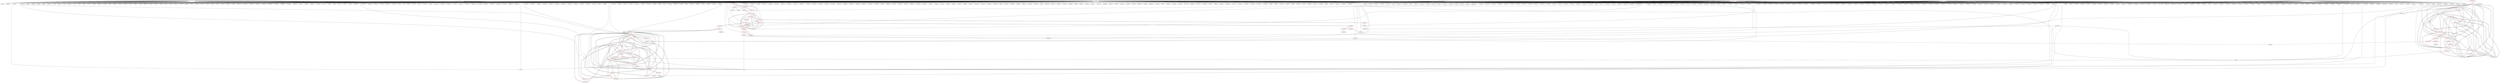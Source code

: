 graph {
	570 [label="(570) T11_T1" color=red]
	582 [label="(582) R24_T1"]
	579 [label="(579) R28_T1"]
	586 [label="(586) R32_t1"]
	571 [label="(571) T12_T1" color=red]
	587 [label="(587) R33_T1"]
	580 [label="(580) R29_T1"]
	581 [label="(581) R25_T1"]
	572 [label="(572) T13_T1" color=red]
	584 [label="(584) R30_T1"]
	588 [label="(588) R34_T1"]
	583 [label="(583) R26_T1"]
	573 [label="(573) T14_T1" color=red]
	585 [label="(585) R31_T1"]
	593 [label="(593) R80_P3"]
	576 [label="(576) T17_T1"]
	589 [label="(589) R35_T1"]
	575 [label="(575) T16_T1"]
	574 [label="(574) T15_T1"]
	574 [label="(574) T15_T1" color=red]
	586 [label="(586) R32_t1"]
	593 [label="(593) R80_P3"]
	576 [label="(576) T17_T1"]
	589 [label="(589) R35_T1"]
	575 [label="(575) T16_T1"]
	573 [label="(573) T14_T1"]
	575 [label="(575) T16_T1" color=red]
	587 [label="(587) R33_T1"]
	593 [label="(593) R80_P3"]
	576 [label="(576) T17_T1"]
	589 [label="(589) R35_T1"]
	574 [label="(574) T15_T1"]
	573 [label="(573) T14_T1"]
	576 [label="(576) T17_T1" color=red]
	588 [label="(588) R34_T1"]
	593 [label="(593) R80_P3"]
	589 [label="(589) R35_T1"]
	575 [label="(575) T16_T1"]
	574 [label="(574) T15_T1"]
	573 [label="(573) T14_T1"]
	577 [label="(577) R23_T1" color=red]
	246 [label="(246) J5"]
	12 [label="(12) U1"]
	569 [label="(569) T10_T1"]
	578 [label="(578) R27_T1" color=red]
	569 [label="(569) T10_T1"]
	585 [label="(585) R31_T1"]
	579 [label="(579) R28_T1" color=red]
	570 [label="(570) T11_T1"]
	586 [label="(586) R32_t1"]
	590 [label="(590) R28_T1_T"]
	580 [label="(580) R29_T1" color=red]
	587 [label="(587) R33_T1"]
	571 [label="(571) T12_T1"]
	581 [label="(581) R25_T1" color=red]
	566 [label="(566) Q4"]
	562 [label="(562) R155"]
	603 [label="(603) R23_T1_2"]
	571 [label="(571) T12_T1"]
	582 [label="(582) R24_T1" color=red]
	148 [label="(148) R56"]
	152 [label="(152) C101"]
	570 [label="(570) T11_T1"]
	583 [label="(583) R26_T1" color=red]
	12 [label="(12) U1"]
	355 [label="(355) R123"]
	344 [label="(344) U37"]
	572 [label="(572) T13_T1"]
	584 [label="(584) R30_T1" color=red]
	588 [label="(588) R34_T1"]
	572 [label="(572) T13_T1"]
	585 [label="(585) R31_T1" color=red]
	569 [label="(569) T10_T1"]
	578 [label="(578) R27_T1"]
	573 [label="(573) T14_T1"]
	586 [label="(586) R32_t1" color=red]
	574 [label="(574) T15_T1"]
	570 [label="(570) T11_T1"]
	579 [label="(579) R28_T1"]
	587 [label="(587) R33_T1" color=red]
	575 [label="(575) T16_T1"]
	580 [label="(580) R29_T1"]
	571 [label="(571) T12_T1"]
	588 [label="(588) R34_T1" color=red]
	576 [label="(576) T17_T1"]
	584 [label="(584) R30_T1"]
	572 [label="(572) T13_T1"]
	589 [label="(589) R35_T1" color=red]
	593 [label="(593) R80_P3"]
	576 [label="(576) T17_T1"]
	575 [label="(575) T16_T1"]
	574 [label="(574) T15_T1"]
	573 [label="(573) T14_T1"]
	590 [label="(590) R28_T1_T" color=red]
	579 [label="(579) R28_T1"]
	591 [label="(591) T80_P3" color=red]
	592 [label="(592) R81_P3"]
	594 [label="(594) R82_P3"]
	593 [label="(593) R80_P3"]
	592 [label="(592) R81_P3" color=red]
	380 [label="(380) R116"]
	591 [label="(591) T80_P3"]
	593 [label="(593) R80_P3" color=red]
	576 [label="(576) T17_T1"]
	589 [label="(589) R35_T1"]
	575 [label="(575) T16_T1"]
	574 [label="(574) T15_T1"]
	573 [label="(573) T14_T1"]
	591 [label="(591) T80_P3"]
	594 [label="(594) R82_P3" color=red]
	379 [label="(379) U32"]
	591 [label="(591) T80_P3"]
	595 [label="(595) T10_T1_2" color=red]
	603 [label="(603) R23_T1_2"]
	611 [label="(611) R31_T1_2"]
	616 [label="(616) R27_T1_T_2"]
	601 [label="(601) T16_T1_2"]
	602 [label="(602) T17_T1_2"]
	600 [label="(600) T15_T1_2"]
	597 [label="(597) T12_T1_2"]
	599 [label="(599) T14_T1_2"]
	598 [label="(598) T13_T1_2"]
	596 [label="(596) T11_T1_2"]
	596 [label="(596) T11_T1_2" color=red]
	608 [label="(608) R24_T1_2"]
	605 [label="(605) R28_T1_2"]
	612 [label="(612) R32_t1_2"]
	595 [label="(595) T10_T1_2"]
	601 [label="(601) T16_T1_2"]
	602 [label="(602) T17_T1_2"]
	600 [label="(600) T15_T1_2"]
	597 [label="(597) T12_T1_2"]
	599 [label="(599) T14_T1_2"]
	598 [label="(598) T13_T1_2"]
	597 [label="(597) T12_T1_2" color=red]
	613 [label="(613) R33_T1_2"]
	606 [label="(606) R29_T1_2"]
	607 [label="(607) R25_T1_2"]
	595 [label="(595) T10_T1_2"]
	601 [label="(601) T16_T1_2"]
	602 [label="(602) T17_T1_2"]
	600 [label="(600) T15_T1_2"]
	599 [label="(599) T14_T1_2"]
	598 [label="(598) T13_T1_2"]
	596 [label="(596) T11_T1_2"]
	598 [label="(598) T13_T1_2" color=red]
	610 [label="(610) R30_T1_2"]
	614 [label="(614) R34_T1_2"]
	609 [label="(609) R26_T1_2"]
	595 [label="(595) T10_T1_2"]
	601 [label="(601) T16_T1_2"]
	602 [label="(602) T17_T1_2"]
	600 [label="(600) T15_T1_2"]
	597 [label="(597) T12_T1_2"]
	599 [label="(599) T14_T1_2"]
	596 [label="(596) T11_T1_2"]
	599 [label="(599) T14_T1_2" color=red]
	595 [label="(595) T10_T1_2"]
	601 [label="(601) T16_T1_2"]
	602 [label="(602) T17_T1_2"]
	600 [label="(600) T15_T1_2"]
	597 [label="(597) T12_T1_2"]
	598 [label="(598) T13_T1_2"]
	596 [label="(596) T11_T1_2"]
	611 [label="(611) R31_T1_2"]
	619 [label="(619) R80_P3_2"]
	615 [label="(615) R35_T1_2"]
	600 [label="(600) T15_T1_2" color=red]
	612 [label="(612) R32_t1_2"]
	595 [label="(595) T10_T1_2"]
	601 [label="(601) T16_T1_2"]
	602 [label="(602) T17_T1_2"]
	597 [label="(597) T12_T1_2"]
	599 [label="(599) T14_T1_2"]
	598 [label="(598) T13_T1_2"]
	596 [label="(596) T11_T1_2"]
	619 [label="(619) R80_P3_2"]
	615 [label="(615) R35_T1_2"]
	601 [label="(601) T16_T1_2" color=red]
	613 [label="(613) R33_T1_2"]
	595 [label="(595) T10_T1_2"]
	602 [label="(602) T17_T1_2"]
	600 [label="(600) T15_T1_2"]
	597 [label="(597) T12_T1_2"]
	599 [label="(599) T14_T1_2"]
	598 [label="(598) T13_T1_2"]
	596 [label="(596) T11_T1_2"]
	619 [label="(619) R80_P3_2"]
	615 [label="(615) R35_T1_2"]
	602 [label="(602) T17_T1_2" color=red]
	614 [label="(614) R34_T1_2"]
	595 [label="(595) T10_T1_2"]
	601 [label="(601) T16_T1_2"]
	600 [label="(600) T15_T1_2"]
	597 [label="(597) T12_T1_2"]
	599 [label="(599) T14_T1_2"]
	598 [label="(598) T13_T1_2"]
	596 [label="(596) T11_T1_2"]
	619 [label="(619) R80_P3_2"]
	615 [label="(615) R35_T1_2"]
	603 [label="(603) R23_T1_2" color=red]
	566 [label="(566) Q4"]
	562 [label="(562) R155"]
	581 [label="(581) R25_T1"]
	595 [label="(595) T10_T1_2"]
	604 [label="(604) R27_T1_2" color=red]
	610 [label="(610) R30_T1_2"]
	615 [label="(615) R35_T1_2"]
	606 [label="(606) R29_T1_2"]
	605 [label="(605) R28_T1_2"]
	616 [label="(616) R27_T1_T_2"]
	605 [label="(605) R28_T1_2" color=red]
	610 [label="(610) R30_T1_2"]
	615 [label="(615) R35_T1_2"]
	606 [label="(606) R29_T1_2"]
	604 [label="(604) R27_T1_2"]
	596 [label="(596) T11_T1_2"]
	612 [label="(612) R32_t1_2"]
	606 [label="(606) R29_T1_2" color=red]
	610 [label="(610) R30_T1_2"]
	615 [label="(615) R35_T1_2"]
	605 [label="(605) R28_T1_2"]
	604 [label="(604) R27_T1_2"]
	613 [label="(613) R33_T1_2"]
	597 [label="(597) T12_T1_2"]
	607 [label="(607) R25_T1_2" color=red]
	310 [label="(310) DS7"]
	311 [label="(311) R103"]
	597 [label="(597) T12_T1_2"]
	608 [label="(608) R24_T1_2" color=red]
	108 [label="(108) U9"]
	140 [label="(140) C85"]
	596 [label="(596) T11_T1_2"]
	609 [label="(609) R26_T1_2" color=red]
	10 [label="(10) U2"]
	12 [label="(12) U1"]
	598 [label="(598) T13_T1_2"]
	610 [label="(610) R30_T1_2" color=red]
	615 [label="(615) R35_T1_2"]
	606 [label="(606) R29_T1_2"]
	605 [label="(605) R28_T1_2"]
	604 [label="(604) R27_T1_2"]
	614 [label="(614) R34_T1_2"]
	598 [label="(598) T13_T1_2"]
	611 [label="(611) R31_T1_2" color=red]
	595 [label="(595) T10_T1_2"]
	616 [label="(616) R27_T1_T_2"]
	599 [label="(599) T14_T1_2"]
	612 [label="(612) R32_t1_2" color=red]
	600 [label="(600) T15_T1_2"]
	596 [label="(596) T11_T1_2"]
	605 [label="(605) R28_T1_2"]
	613 [label="(613) R33_T1_2" color=red]
	601 [label="(601) T16_T1_2"]
	606 [label="(606) R29_T1_2"]
	597 [label="(597) T12_T1_2"]
	614 [label="(614) R34_T1_2" color=red]
	602 [label="(602) T17_T1_2"]
	610 [label="(610) R30_T1_2"]
	598 [label="(598) T13_T1_2"]
	615 [label="(615) R35_T1_2" color=red]
	610 [label="(610) R30_T1_2"]
	606 [label="(606) R29_T1_2"]
	605 [label="(605) R28_T1_2"]
	604 [label="(604) R27_T1_2"]
	619 [label="(619) R80_P3_2"]
	602 [label="(602) T17_T1_2"]
	601 [label="(601) T16_T1_2"]
	600 [label="(600) T15_T1_2"]
	599 [label="(599) T14_T1_2"]
	616 [label="(616) R27_T1_T_2" color=red]
	595 [label="(595) T10_T1_2"]
	611 [label="(611) R31_T1_2"]
	604 [label="(604) R27_T1_2"]
	617 [label="(617) T80_P3_2" color=red]
	618 [label="(618) R81_P3_2"]
	620 [label="(620) R82_P3_2"]
	619 [label="(619) R80_P3_2"]
	618 [label="(618) R81_P3_2" color=red]
	12 [label="(12) U1"]
	617 [label="(617) T80_P3_2"]
	619 [label="(619) R80_P3_2" color=red]
	602 [label="(602) T17_T1_2"]
	615 [label="(615) R35_T1_2"]
	601 [label="(601) T16_T1_2"]
	600 [label="(600) T15_T1_2"]
	599 [label="(599) T14_T1_2"]
	617 [label="(617) T80_P3_2"]
	620 [label="(620) R82_P3_2" color=red]
	246 [label="(246) J5"]
	617 [label="(617) T80_P3_2"]
	621 [label="(621) T10_T1_3" color=red]
	629 [label="(629) R23_T1_3"]
	637 [label="(637) R31_T1_3"]
	630 [label="(630) R27_T1_3"]
	627 [label="(627) T16_T1_3"]
	628 [label="(628) T17_T1_3"]
	626 [label="(626) T15_T1_3"]
	623 [label="(623) T12_T1_3"]
	625 [label="(625) T14_T1_3"]
	624 [label="(624) T13_T1_3"]
	622 [label="(622) T11_T1_3"]
	622 [label="(622) T11_T1_3" color=red]
	634 [label="(634) R24_T1_3"]
	631 [label="(631) R28_T1_3"]
	638 [label="(638) R32_t1_3"]
	621 [label="(621) T10_T1_3"]
	627 [label="(627) T16_T1_3"]
	628 [label="(628) T17_T1_3"]
	626 [label="(626) T15_T1_3"]
	623 [label="(623) T12_T1_3"]
	625 [label="(625) T14_T1_3"]
	624 [label="(624) T13_T1_3"]
	623 [label="(623) T12_T1_3" color=red]
	639 [label="(639) R33_T1_3"]
	642 [label="(642) R29_T1_T_3"]
	633 [label="(633) R25_T1_3"]
	621 [label="(621) T10_T1_3"]
	627 [label="(627) T16_T1_3"]
	628 [label="(628) T17_T1_3"]
	626 [label="(626) T15_T1_3"]
	625 [label="(625) T14_T1_3"]
	624 [label="(624) T13_T1_3"]
	622 [label="(622) T11_T1_3"]
	624 [label="(624) T13_T1_3" color=red]
	636 [label="(636) R30_T1_3"]
	640 [label="(640) R34_T1_3"]
	635 [label="(635) R26_T1_3"]
	621 [label="(621) T10_T1_3"]
	627 [label="(627) T16_T1_3"]
	628 [label="(628) T17_T1_3"]
	626 [label="(626) T15_T1_3"]
	623 [label="(623) T12_T1_3"]
	625 [label="(625) T14_T1_3"]
	622 [label="(622) T11_T1_3"]
	625 [label="(625) T14_T1_3" color=red]
	621 [label="(621) T10_T1_3"]
	627 [label="(627) T16_T1_3"]
	628 [label="(628) T17_T1_3"]
	626 [label="(626) T15_T1_3"]
	623 [label="(623) T12_T1_3"]
	624 [label="(624) T13_T1_3"]
	622 [label="(622) T11_T1_3"]
	637 [label="(637) R31_T1_3"]
	645 [label="(645) R80_P3_3"]
	641 [label="(641) R35_T1_3"]
	626 [label="(626) T15_T1_3" color=red]
	638 [label="(638) R32_t1_3"]
	621 [label="(621) T10_T1_3"]
	627 [label="(627) T16_T1_3"]
	628 [label="(628) T17_T1_3"]
	623 [label="(623) T12_T1_3"]
	625 [label="(625) T14_T1_3"]
	624 [label="(624) T13_T1_3"]
	622 [label="(622) T11_T1_3"]
	645 [label="(645) R80_P3_3"]
	641 [label="(641) R35_T1_3"]
	627 [label="(627) T16_T1_3" color=red]
	639 [label="(639) R33_T1_3"]
	621 [label="(621) T10_T1_3"]
	628 [label="(628) T17_T1_3"]
	626 [label="(626) T15_T1_3"]
	623 [label="(623) T12_T1_3"]
	625 [label="(625) T14_T1_3"]
	624 [label="(624) T13_T1_3"]
	622 [label="(622) T11_T1_3"]
	645 [label="(645) R80_P3_3"]
	641 [label="(641) R35_T1_3"]
	628 [label="(628) T17_T1_3" color=red]
	640 [label="(640) R34_T1_3"]
	621 [label="(621) T10_T1_3"]
	627 [label="(627) T16_T1_3"]
	626 [label="(626) T15_T1_3"]
	623 [label="(623) T12_T1_3"]
	625 [label="(625) T14_T1_3"]
	624 [label="(624) T13_T1_3"]
	622 [label="(622) T11_T1_3"]
	645 [label="(645) R80_P3_3"]
	641 [label="(641) R35_T1_3"]
	629 [label="(629) R23_T1_3" color=red]
	12 [label="(12) U1"]
	246 [label="(246) J5"]
	621 [label="(621) T10_T1_3"]
	630 [label="(630) R27_T1_3" color=red]
	636 [label="(636) R30_T1_3"]
	641 [label="(641) R35_T1_3"]
	632 [label="(632) R29_T1_3"]
	631 [label="(631) R28_T1_3"]
	621 [label="(621) T10_T1_3"]
	637 [label="(637) R31_T1_3"]
	631 [label="(631) R28_T1_3" color=red]
	636 [label="(636) R30_T1_3"]
	641 [label="(641) R35_T1_3"]
	632 [label="(632) R29_T1_3"]
	630 [label="(630) R27_T1_3"]
	622 [label="(622) T11_T1_3"]
	638 [label="(638) R32_t1_3"]
	632 [label="(632) R29_T1_3" color=red]
	636 [label="(636) R30_T1_3"]
	641 [label="(641) R35_T1_3"]
	631 [label="(631) R28_T1_3"]
	630 [label="(630) R27_T1_3"]
	642 [label="(642) R29_T1_T_3"]
	633 [label="(633) R25_T1_3" color=red]
	246 [label="(246) J5"]
	623 [label="(623) T12_T1_3"]
	634 [label="(634) R24_T1_3" color=red]
	622 [label="(622) T11_T1_3"]
	635 [label="(635) R26_T1_3" color=red]
	514 [label="(514) R132"]
	494 [label="(494) U46"]
	624 [label="(624) T13_T1_3"]
	636 [label="(636) R30_T1_3" color=red]
	641 [label="(641) R35_T1_3"]
	632 [label="(632) R29_T1_3"]
	631 [label="(631) R28_T1_3"]
	630 [label="(630) R27_T1_3"]
	640 [label="(640) R34_T1_3"]
	624 [label="(624) T13_T1_3"]
	637 [label="(637) R31_T1_3" color=red]
	621 [label="(621) T10_T1_3"]
	630 [label="(630) R27_T1_3"]
	625 [label="(625) T14_T1_3"]
	638 [label="(638) R32_t1_3" color=red]
	626 [label="(626) T15_T1_3"]
	622 [label="(622) T11_T1_3"]
	631 [label="(631) R28_T1_3"]
	639 [label="(639) R33_T1_3" color=red]
	627 [label="(627) T16_T1_3"]
	642 [label="(642) R29_T1_T_3"]
	623 [label="(623) T12_T1_3"]
	640 [label="(640) R34_T1_3" color=red]
	628 [label="(628) T17_T1_3"]
	636 [label="(636) R30_T1_3"]
	624 [label="(624) T13_T1_3"]
	641 [label="(641) R35_T1_3" color=red]
	636 [label="(636) R30_T1_3"]
	632 [label="(632) R29_T1_3"]
	631 [label="(631) R28_T1_3"]
	630 [label="(630) R27_T1_3"]
	645 [label="(645) R80_P3_3"]
	628 [label="(628) T17_T1_3"]
	627 [label="(627) T16_T1_3"]
	626 [label="(626) T15_T1_3"]
	625 [label="(625) T14_T1_3"]
	642 [label="(642) R29_T1_T_3" color=red]
	639 [label="(639) R33_T1_3"]
	623 [label="(623) T12_T1_3"]
	632 [label="(632) R29_T1_3"]
	643 [label="(643) T80_P3_3" color=red]
	644 [label="(644) R81_P3_3"]
	646 [label="(646) R82_P3_3"]
	645 [label="(645) R80_P3_3"]
	644 [label="(644) R81_P3_3" color=red]
	565 [label="(565) Q3"]
	643 [label="(643) T80_P3_3"]
	645 [label="(645) R80_P3_3" color=red]
	628 [label="(628) T17_T1_3"]
	641 [label="(641) R35_T1_3"]
	627 [label="(627) T16_T1_3"]
	626 [label="(626) T15_T1_3"]
	625 [label="(625) T14_T1_3"]
	643 [label="(643) T80_P3_3"]
	646 [label="(646) R82_P3_3" color=red]
	564 [label="(564) R154"]
	643 [label="(643) T80_P3_3"]
	647 [label="(647) +1.5V" color=red]
	432 [label="(432) C213"]
	433 [label="(433) C215"]
	435 [label="(435) C219"]
	434 [label="(434) C217"]
	410 [label="(410) C232"]
	409 [label="(409) C230"]
	453 [label="(453) C194"]
	452 [label="(452) C190"]
	12 [label="(12) U1"]
	389 [label="(389) C208"]
	44 [label="(44) C40"]
	45 [label="(45) C43"]
	46 [label="(46) C46"]
	47 [label="(47) C49"]
	43 [label="(43) C37"]
	48 [label="(48) C29"]
	408 [label="(408) C228"]
	407 [label="(407) C226"]
	406 [label="(406) C224"]
	405 [label="(405) C222"]
	49 [label="(49) C32"]
	412 [label="(412) C220"]
	411 [label="(411) C234"]
	10 [label="(10) U2"]
	64 [label="(64) C8"]
	11 [label="(11) U3"]
	13 [label="(13) R1"]
	111 [label="(111) U4"]
	68 [label="(68) C11"]
	108 [label="(108) U9"]
	195 [label="(195) J19"]
	101 [label="(101) C4"]
	102 [label="(102) C7"]
	103 [label="(103) C31"]
	104 [label="(104) C34"]
	88 [label="(88) C50"]
	89 [label="(89) C53"]
	90 [label="(90) C30"]
	91 [label="(91) C33"]
	92 [label="(92) C36"]
	93 [label="(93) C39"]
	71 [label="(71) C20"]
	72 [label="(72) C23"]
	78 [label="(78) C15"]
	94 [label="(94) C42"]
	74 [label="(74) C3"]
	75 [label="(75) C6"]
	76 [label="(76) C9"]
	77 [label="(77) C12"]
	73 [label="(73) C26"]
	98 [label="(98) C54"]
	174 [label="(174) C81"]
	59 [label="(59) C1"]
	60 [label="(60) C25"]
	95 [label="(95) C45"]
	96 [label="(96) C48"]
	97 [label="(97) C51"]
	164 [label="(164) L6"]
	58 [label="(58) C5"]
	159 [label="(159) R62"]
	79 [label="(79) C18"]
	80 [label="(80) C21"]
	81 [label="(81) C24"]
	82 [label="(82) C27"]
	83 [label="(83) C35"]
	57 [label="(57) C2"]
	53 [label="(53) C13"]
	85 [label="(85) C41"]
	52 [label="(52) C10"]
	84 [label="(84) C38"]
	70 [label="(70) C17"]
	69 [label="(69) C14"]
	54 [label="(54) C16"]
	55 [label="(55) C19"]
	56 [label="(56) C22"]
	87 [label="(87) C47"]
	86 [label="(86) C44"]
	50 [label="(50) C28"]
	51 [label="(51) C52"]
	648 [label="(648) +1.2V" color=red]
	538 [label="(538) C253"]
	173 [label="(173) C80"]
	552 [label="(552) C211"]
	12 [label="(12) U1"]
	484 [label="(484) U45"]
	533 [label="(533) FB12"]
	540 [label="(540) C255"]
	539 [label="(539) C254"]
	532 [label="(532) FB11"]
	343 [label="(343) R115"]
	163 [label="(163) L4"]
	157 [label="(157) R53"]
	467 [label="(467) C246"]
	468 [label="(468) C247"]
	466 [label="(466) C233"]
	471 [label="(471) C264"]
	470 [label="(470) C260"]
	469 [label="(469) C252"]
	464 [label="(464) C227"]
	450 [label="(450) C178"]
	465 [label="(465) C229"]
	649 [label="(649) +5V" color=red]
	240 [label="(240) C117"]
	234 [label="(234) U13"]
	109 [label="(109) U8"]
	110 [label="(110) U10"]
	182 [label="(182) U7"]
	237 [label="(237) C116"]
	108 [label="(108) U9"]
	504 [label="(504) DS11"]
	288 [label="(288) TH2"]
	503 [label="(503) U43"]
	297 [label="(297) TH1"]
	228 [label="(228) U14"]
	197 [label="(197) J2"]
	137 [label="(137) C86"]
	198 [label="(198) J3"]
	194 [label="(194) C77"]
	133 [label="(133) C66"]
	115 [label="(115) R33"]
	187 [label="(187) C93"]
	132 [label="(132) C65"]
	107 [label="(107) U5"]
	549 [label="(549) C241"]
	212 [label="(212) R66"]
	189 [label="(189) C276"]
	196 [label="(196) J1"]
	584 [label="(584) R30_T1"]
	589 [label="(589) R35_T1"]
	580 [label="(580) R29_T1"]
	590 [label="(590) R28_T1_T"]
	578 [label="(578) R27_T1"]
	650 [label="(650) +3.3V" color=red]
	441 [label="(441) C186"]
	442 [label="(442) C188"]
	192 [label="(192) C68"]
	209 [label="(209) U11"]
	446 [label="(446) C206"]
	239 [label="(239) C114"]
	205 [label="(205) C111"]
	204 [label="(204) C110"]
	203 [label="(203) C109"]
	179 [label="(179) C69"]
	180 [label="(180) R31"]
	162 [label="(162) L5"]
	445 [label="(445) C205"]
	155 [label="(155) R60"]
	176 [label="(176) C83"]
	111 [label="(111) U4"]
	12 [label="(12) U1"]
	246 [label="(246) J5"]
	326 [label="(326) U26"]
	328 [label="(328) U27"]
	531 [label="(531) FB10"]
	382 [label="(382) C158"]
	383 [label="(383) C157"]
	384 [label="(384) C121"]
	385 [label="(385) C120"]
	378 [label="(378) C154"]
	267 [label="(267) DS2"]
	266 [label="(266) R92"]
	379 [label="(379) U32"]
	278 [label="(278) C130"]
	376 [label="(376) C152"]
	270 [label="(270) C129"]
	381 [label="(381) C150"]
	373 [label="(373) U34"]
	374 [label="(374) U33"]
	277 [label="(277) C128"]
	276 [label="(276) C119"]
	273 [label="(273) DS4"]
	524 [label="(524) U48"]
	280 [label="(280) U20"]
	507 [label="(507) C237"]
	515 [label="(515) C261"]
	279 [label="(279) U22"]
	281 [label="(281) U21"]
	264 [label="(264) U18"]
	283 [label="(283) C135"]
	517 [label="(517) R149"]
	287 [label="(287) TH3"]
	262 [label="(262) R80"]
	558 [label="(558) U49"]
	560 [label="(560) C266"]
	563 [label="(563) DS12"]
	292 [label="(292) C133"]
	561 [label="(561) DS13"]
	332 [label="(332) C147"]
	248 [label="(248) J6"]
	241 [label="(241) U17"]
	330 [label="(330) C149"]
	550 [label="(550) C209"]
	554 [label="(554) C212"]
	545 [label="(545) C263"]
	322 [label="(322) DS9"]
	318 [label="(318) DS8"]
	250 [label="(250) Q1"]
	547 [label="(547) C259"]
	310 [label="(310) DS7"]
	314 [label="(314) DS10"]
	519 [label="(519) U47"]
	488 [label="(488) U41"]
	494 [label="(494) U46"]
	485 [label="(485) J17"]
	285 [label="(285) C137"]
	493 [label="(493) J18"]
	350 [label="(350) R119"]
	344 [label="(344) U37"]
	357 [label="(357) J7"]
	353 [label="(353) JP4"]
	352 [label="(352) R121"]
	347 [label="(347) C159"]
	346 [label="(346) R117"]
	351 [label="(351) R120"]
	345 [label="(345) R118"]
	217 [label="(217) U12"]
	363 [label="(363) U35"]
	364 [label="(364) U36"]
	348 [label="(348) R130"]
	651 [label="(651) +1.0V" color=red]
	428 [label="(428) C191"]
	399 [label="(399) C162"]
	400 [label="(400) C166"]
	124 [label="(124) R44"]
	134 [label="(134) C78"]
	12 [label="(12) U1"]
	438 [label="(438) C123"]
	439 [label="(439) C125"]
	413 [label="(413) C181"]
	414 [label="(414) C185"]
	415 [label="(415) C189"]
	420 [label="(420) C201"]
	421 [label="(421) C164"]
	416 [label="(416) C193"]
	401 [label="(401) C170"]
	402 [label="(402) C174"]
	135 [label="(135) C79"]
	430 [label="(430) C198"]
	431 [label="(431) C202"]
	427 [label="(427) C187"]
	114 [label="(114) C76"]
	113 [label="(113) L1"]
	429 [label="(429) C195"]
	129 [label="(129) C74"]
	440 [label="(440) C182"]
	422 [label="(422) C168"]
	423 [label="(423) C172"]
	424 [label="(424) C176"]
	425 [label="(425) C179"]
	426 [label="(426) C183"]
	461 [label="(461) C175"]
	456 [label="(456) C127"]
	394 [label="(394) C167"]
	457 [label="(457) C155"]
	458 [label="(458) C160"]
	393 [label="(393) C163"]
	459 [label="(459) C171"]
	460 [label="(460) C173"]
	396 [label="(396) C165"]
	454 [label="(454) C124"]
	455 [label="(455) C126"]
	397 [label="(397) C161"]
	398 [label="(398) C177"]
	652 [label="(652) +1.8V" color=red]
	392 [label="(392) C203"]
	195 [label="(195) J19"]
	451 [label="(451) C184"]
	449 [label="(449) C169"]
	448 [label="(448) C156"]
	447 [label="(447) C207"]
	463 [label="(463) FB7"]
	391 [label="(391) C199"]
	484 [label="(484) U45"]
	508 [label="(508) C239"]
	544 [label="(544) C262"]
	546 [label="(546) C243"]
	486 [label="(486) R131"]
	524 [label="(524) U48"]
	488 [label="(488) U41"]
	496 [label="(496) R133"]
	510 [label="(510) U42"]
	516 [label="(516) C256"]
	12 [label="(12) U1"]
	509 [label="(509) C240"]
	498 [label="(498) C238"]
	279 [label="(279) U22"]
	499 [label="(499) R139"]
	551 [label="(551) C210"]
	291 [label="(291) C132"]
	494 [label="(494) U46"]
	535 [label="(535) C249"]
	521 [label="(521) RP1"]
	534 [label="(534) C248"]
	518 [label="(518) R140"]
	437 [label="(437) C236"]
	436 [label="(436) C235"]
	153 [label="(153) R51"]
	175 [label="(175) C82"]
	390 [label="(390) C231"]
	108 [label="(108) U9"]
	417 [label="(417) C192"]
	418 [label="(418) C196"]
	419 [label="(419) C200"]
	161 [label="(161) L3"]
	395 [label="(395) C180"]
	634 [label="(634) R24_T1_3"]
	653 [label="(653) GND" color=red]
	403 [label="(403) C223"]
	402 [label="(402) C174"]
	401 [label="(401) C170"]
	421 [label="(421) C164"]
	419 [label="(419) C200"]
	420 [label="(420) C201"]
	413 [label="(413) C181"]
	414 [label="(414) C185"]
	418 [label="(418) C196"]
	216 [label="(216) R65"]
	415 [label="(415) C189"]
	416 [label="(416) C193"]
	417 [label="(417) C192"]
	424 [label="(424) C176"]
	422 [label="(422) C168"]
	440 [label="(440) C182"]
	211 [label="(211) C269"]
	441 [label="(441) C186"]
	442 [label="(442) C188"]
	443 [label="(443) C197"]
	444 [label="(444) C204"]
	439 [label="(439) C125"]
	423 [label="(423) C172"]
	438 [label="(438) C123"]
	425 [label="(425) C179"]
	426 [label="(426) C183"]
	427 [label="(427) C187"]
	198 [label="(198) J3"]
	428 [label="(428) C191"]
	429 [label="(429) C195"]
	430 [label="(430) C198"]
	431 [label="(431) C202"]
	410 [label="(410) C232"]
	404 [label="(404) C225"]
	411 [label="(411) C234"]
	406 [label="(406) C224"]
	407 [label="(407) C226"]
	408 [label="(408) C228"]
	409 [label="(409) C230"]
	405 [label="(405) C222"]
	434 [label="(434) C217"]
	435 [label="(435) C219"]
	436 [label="(436) C235"]
	437 [label="(437) C236"]
	209 [label="(209) U11"]
	390 [label="(390) C231"]
	215 [label="(215) C275"]
	214 [label="(214) C274"]
	213 [label="(213) C273"]
	412 [label="(412) C220"]
	454 [label="(454) C124"]
	446 [label="(446) C206"]
	447 [label="(447) C207"]
	448 [label="(448) C156"]
	449 [label="(449) C169"]
	450 [label="(450) C178"]
	451 [label="(451) C184"]
	452 [label="(452) C190"]
	204 [label="(204) C110"]
	453 [label="(453) C194"]
	203 [label="(203) C109"]
	462 [label="(462) C122"]
	455 [label="(455) C126"]
	456 [label="(456) C127"]
	197 [label="(197) J2"]
	472 [label="(472) C288"]
	457 [label="(457) C155"]
	458 [label="(458) C160"]
	459 [label="(459) C171"]
	460 [label="(460) C173"]
	461 [label="(461) C175"]
	205 [label="(205) C111"]
	464 [label="(464) C227"]
	465 [label="(465) C229"]
	466 [label="(466) C233"]
	471 [label="(471) C264"]
	467 [label="(467) C246"]
	468 [label="(468) C247"]
	469 [label="(469) C252"]
	470 [label="(470) C260"]
	399 [label="(399) C162"]
	445 [label="(445) C205"]
	433 [label="(433) C215"]
	400 [label="(400) C166"]
	478 [label="(478) C282"]
	475 [label="(475) C285"]
	476 [label="(476) C284"]
	477 [label="(477) C283"]
	479 [label="(479) C281"]
	480 [label="(480) C280"]
	481 [label="(481) C279"]
	482 [label="(482) C278"]
	483 [label="(483) C277"]
	432 [label="(432) C213"]
	473 [label="(473) C287"]
	474 [label="(474) C286"]
	12 [label="(12) U1"]
	175 [label="(175) C82"]
	109 [label="(109) U8"]
	110 [label="(110) U10"]
	184 [label="(184) R50"]
	176 [label="(176) C83"]
	108 [label="(108) U9"]
	107 [label="(107) U5"]
	111 [label="(111) U4"]
	173 [label="(173) C80"]
	389 [label="(389) C208"]
	169 [label="(169) C98"]
	171 [label="(171) C99"]
	172 [label="(172) C102"]
	210 [label="(210) C270"]
	386 [label="(386) C216"]
	387 [label="(387) C218"]
	388 [label="(388) C221"]
	181 [label="(181) C71"]
	182 [label="(182) U7"]
	165 [label="(165) R58"]
	179 [label="(179) C69"]
	151 [label="(151) C88"]
	152 [label="(152) C101"]
	154 [label="(154) R52"]
	174 [label="(174) C81"]
	156 [label="(156) R61"]
	158 [label="(158) R54"]
	160 [label="(160) R63"]
	149 [label="(149) C87"]
	150 [label="(150) C100"]
	332 [label="(332) C147"]
	313 [label="(313) C138"]
	248 [label="(248) J6"]
	331 [label="(331) C146"]
	321 [label="(321) C139"]
	244 [label="(244) J8"]
	317 [label="(317) C141"]
	308 [label="(308) U28"]
	249 [label="(249) JP3"]
	241 [label="(241) U17"]
	329 [label="(329) C148"]
	245 [label="(245) FB4"]
	330 [label="(330) C149"]
	326 [label="(326) U26"]
	325 [label="(325) C140"]
	328 [label="(328) U27"]
	246 [label="(246) J5"]
	247 [label="(247) X1"]
	306 [label="(306) U30"]
	307 [label="(307) U31"]
	302 [label="(302) U29"]
	303 [label="(303) U23"]
	291 [label="(291) C132"]
	292 [label="(292) C133"]
	295 [label="(295) R98"]
	281 [label="(281) U21"]
	294 [label="(294) Q2"]
	286 [label="(286) J10"]
	259 [label="(259) DS6"]
	258 [label="(258) DS5"]
	285 [label="(285) C137"]
	282 [label="(282) C134"]
	264 [label="(264) U18"]
	283 [label="(283) C135"]
	279 [label="(279) U22"]
	280 [label="(280) U20"]
	256 [label="(256) R88"]
	255 [label="(255) C131"]
	290 [label="(290) D5"]
	284 [label="(284) C136"]
	263 [label="(263) SW1"]
	289 [label="(289) D4"]
	366 [label="(366) FB5"]
	235 [label="(235) R75"]
	360 [label="(360) R125"]
	237 [label="(237) C116"]
	238 [label="(238) C118"]
	239 [label="(239) C114"]
	240 [label="(240) C117"]
	234 [label="(234) U13"]
	219 [label="(219) J4"]
	362 [label="(362) FB6"]
	363 [label="(363) U35"]
	364 [label="(364) U36"]
	217 [label="(217) U12"]
	236 [label="(236) C115"]
	218 [label="(218) BT1"]
	379 [label="(379) U32"]
	278 [label="(278) C130"]
	277 [label="(277) C128"]
	276 [label="(276) C119"]
	383 [label="(383) C157"]
	270 [label="(270) C129"]
	381 [label="(381) C150"]
	382 [label="(382) C158"]
	384 [label="(384) C121"]
	385 [label="(385) C120"]
	377 [label="(377) C153"]
	378 [label="(378) C154"]
	269 [label="(269) DS3"]
	373 [label="(373) U34"]
	344 [label="(344) U37"]
	233 [label="(233) C113"]
	232 [label="(232) C112"]
	230 [label="(230) D1"]
	357 [label="(357) J7"]
	228 [label="(228) U14"]
	347 [label="(347) C159"]
	349 [label="(349) J13"]
	353 [label="(353) JP4"]
	354 [label="(354) R122"]
	355 [label="(355) R123"]
	356 [label="(356) R124"]
	374 [label="(374) U33"]
	375 [label="(375) C151"]
	376 [label="(376) C152"]
	11 [label="(11) U3"]
	10 [label="(10) U2"]
	534 [label="(534) C248"]
	543 [label="(543) C265"]
	542 [label="(542) C258"]
	541 [label="(541) C257"]
	540 [label="(540) C255"]
	539 [label="(539) C254"]
	538 [label="(538) C253"]
	537 [label="(537) C251"]
	536 [label="(536) C250"]
	535 [label="(535) C249"]
	42 [label="(42) R30"]
	41 [label="(41) R29"]
	57 [label="(57) C2"]
	53 [label="(53) C13"]
	49 [label="(49) C32"]
	52 [label="(52) C10"]
	54 [label="(54) C16"]
	48 [label="(48) C29"]
	58 [label="(58) C5"]
	516 [label="(516) C256"]
	55 [label="(55) C19"]
	510 [label="(510) U42"]
	515 [label="(515) C261"]
	503 [label="(503) U43"]
	501 [label="(501) C244"]
	47 [label="(47) C49"]
	51 [label="(51) C52"]
	50 [label="(50) C28"]
	78 [label="(78) C15"]
	56 [label="(56) C22"]
	62 [label="(62) C60"]
	68 [label="(68) C11"]
	560 [label="(560) C266"]
	61 [label="(61) C59"]
	92 [label="(92) C36"]
	96 [label="(96) C48"]
	95 [label="(95) C45"]
	94 [label="(94) C42"]
	93 [label="(93) C39"]
	97 [label="(97) C51"]
	91 [label="(91) C33"]
	90 [label="(90) C30"]
	557 [label="(557) R152"]
	89 [label="(89) C53"]
	60 [label="(60) C25"]
	59 [label="(59) C1"]
	558 [label="(558) U49"]
	73 [label="(73) C26"]
	566 [label="(566) Q4"]
	72 [label="(72) C23"]
	71 [label="(71) C20"]
	565 [label="(565) Q3"]
	70 [label="(70) C17"]
	69 [label="(69) C14"]
	74 [label="(74) C3"]
	82 [label="(82) C27"]
	86 [label="(86) C44"]
	85 [label="(85) C41"]
	84 [label="(84) C38"]
	83 [label="(83) C35"]
	81 [label="(81) C24"]
	80 [label="(80) C21"]
	79 [label="(79) C18"]
	99 [label="(99) C61"]
	88 [label="(88) C50"]
	102 [label="(102) C7"]
	106 [label="(106) C58"]
	105 [label="(105) C57"]
	104 [label="(104) C34"]
	103 [label="(103) C31"]
	87 [label="(87) C47"]
	101 [label="(101) C4"]
	100 [label="(100) C62"]
	98 [label="(98) C54"]
	77 [label="(77) C12"]
	76 [label="(76) C9"]
	75 [label="(75) C6"]
	488 [label="(488) U41"]
	494 [label="(494) U46"]
	493 [label="(493) J18"]
	492 [label="(492) D8"]
	491 [label="(491) J16"]
	46 [label="(46) C46"]
	485 [label="(485) J17"]
	45 [label="(45) C43"]
	44 [label="(44) C40"]
	484 [label="(484) U45"]
	495 [label="(495) SW3"]
	497 [label="(497) R138"]
	43 [label="(43) C37"]
	552 [label="(552) C211"]
	556 [label="(556) C245"]
	554 [label="(554) C212"]
	553 [label="(553) C214"]
	551 [label="(551) C210"]
	550 [label="(550) C209"]
	549 [label="(549) C241"]
	548 [label="(548) C242"]
	547 [label="(547) C259"]
	546 [label="(546) C243"]
	545 [label="(545) C263"]
	544 [label="(544) C262"]
	500 [label="(500) FB9"]
	498 [label="(498) C238"]
	509 [label="(509) C240"]
	508 [label="(508) C239"]
	507 [label="(507) C237"]
	506 [label="(506) R136"]
	527 [label="(527) R147"]
	526 [label="(526) R146"]
	528 [label="(528) R148"]
	520 [label="(520) R144"]
	519 [label="(519) U47"]
	524 [label="(524) U48"]
	522 [label="(522) R141"]
	523 [label="(523) R142"]
	128 [label="(128) C67"]
	397 [label="(397) C161"]
	398 [label="(398) C177"]
	391 [label="(391) C199"]
	396 [label="(396) C165"]
	393 [label="(393) C163"]
	394 [label="(394) C167"]
	187 [label="(187) C93"]
	64 [label="(64) C8"]
	121 [label="(121) R42"]
	63 [label="(63) C55"]
	123 [label="(123) R45"]
	196 [label="(196) J1"]
	189 [label="(189) C276"]
	392 [label="(392) C203"]
	125 [label="(125) R40"]
	395 [label="(395) C180"]
	194 [label="(194) C77"]
	190 [label="(190) C96"]
	191 [label="(191) C70"]
	192 [label="(192) C68"]
	193 [label="(193) C90"]
	144 [label="(144) C104"]
	143 [label="(143) C92"]
	142 [label="(142) C103"]
	132 [label="(132) C65"]
	135 [label="(135) C79"]
	134 [label="(134) C78"]
	15 [label="(15) R28"]
	14 [label="(14) R2"]
	133 [label="(133) C66"]
	66 [label="(66) C63"]
	114 [label="(114) C76"]
	112 [label="(112) R59"]
	65 [label="(65) C56"]
	141 [label="(141) C91"]
	137 [label="(137) C86"]
	136 [label="(136) R46"]
	67 [label="(67) C64"]
	140 [label="(140) C85"]
	139 [label="(139) C97"]
	138 [label="(138) C84"]
	116 [label="(116) R34"]
	569 [label="(569) T10_T1"]
	575 [label="(575) T16_T1"]
	576 [label="(576) T17_T1"]
	574 [label="(574) T15_T1"]
	571 [label="(571) T12_T1"]
	573 [label="(573) T14_T1"]
	572 [label="(572) T13_T1"]
	570 [label="(570) T11_T1"]
	570 -- 582
	570 -- 579
	570 -- 586
	571 -- 587
	571 -- 580
	571 -- 581
	572 -- 584
	572 -- 588
	572 -- 583
	573 -- 585
	573 -- 593
	573 -- 576
	573 -- 589
	573 -- 575
	573 -- 574
	574 -- 586
	574 -- 593
	574 -- 576
	574 -- 589
	574 -- 575
	574 -- 573
	575 -- 587
	575 -- 593
	575 -- 576
	575 -- 589
	575 -- 574
	575 -- 573
	576 -- 588
	576 -- 593
	576 -- 589
	576 -- 575
	576 -- 574
	576 -- 573
	577 -- 246
	577 -- 12
	577 -- 569
	578 -- 569
	578 -- 585
	579 -- 570
	579 -- 586
	579 -- 590
	580 -- 587
	580 -- 571
	581 -- 566
	581 -- 562
	581 -- 603
	581 -- 571
	582 -- 148
	582 -- 152
	582 -- 570
	583 -- 12
	583 -- 355
	583 -- 344
	583 -- 572
	584 -- 588
	584 -- 572
	585 -- 569
	585 -- 578
	585 -- 573
	586 -- 574
	586 -- 570
	586 -- 579
	587 -- 575
	587 -- 580
	587 -- 571
	588 -- 576
	588 -- 584
	588 -- 572
	589 -- 593
	589 -- 576
	589 -- 575
	589 -- 574
	589 -- 573
	590 -- 579
	591 -- 592
	591 -- 594
	591 -- 593
	592 -- 380
	592 -- 591
	593 -- 576
	593 -- 589
	593 -- 575
	593 -- 574
	593 -- 573
	593 -- 591
	594 -- 379
	594 -- 591
	595 -- 603
	595 -- 611
	595 -- 616
	595 -- 601
	595 -- 602
	595 -- 600
	595 -- 597
	595 -- 599
	595 -- 598
	595 -- 596
	596 -- 608
	596 -- 605
	596 -- 612
	596 -- 595
	596 -- 601
	596 -- 602
	596 -- 600
	596 -- 597
	596 -- 599
	596 -- 598
	597 -- 613
	597 -- 606
	597 -- 607
	597 -- 595
	597 -- 601
	597 -- 602
	597 -- 600
	597 -- 599
	597 -- 598
	597 -- 596
	598 -- 610
	598 -- 614
	598 -- 609
	598 -- 595
	598 -- 601
	598 -- 602
	598 -- 600
	598 -- 597
	598 -- 599
	598 -- 596
	599 -- 595
	599 -- 601
	599 -- 602
	599 -- 600
	599 -- 597
	599 -- 598
	599 -- 596
	599 -- 611
	599 -- 619
	599 -- 615
	600 -- 612
	600 -- 595
	600 -- 601
	600 -- 602
	600 -- 597
	600 -- 599
	600 -- 598
	600 -- 596
	600 -- 619
	600 -- 615
	601 -- 613
	601 -- 595
	601 -- 602
	601 -- 600
	601 -- 597
	601 -- 599
	601 -- 598
	601 -- 596
	601 -- 619
	601 -- 615
	602 -- 614
	602 -- 595
	602 -- 601
	602 -- 600
	602 -- 597
	602 -- 599
	602 -- 598
	602 -- 596
	602 -- 619
	602 -- 615
	603 -- 566
	603 -- 562
	603 -- 581
	603 -- 595
	604 -- 610
	604 -- 615
	604 -- 606
	604 -- 605
	604 -- 616
	605 -- 610
	605 -- 615
	605 -- 606
	605 -- 604
	605 -- 596
	605 -- 612
	606 -- 610
	606 -- 615
	606 -- 605
	606 -- 604
	606 -- 613
	606 -- 597
	607 -- 310
	607 -- 311
	607 -- 597
	608 -- 108
	608 -- 140
	608 -- 596
	609 -- 10
	609 -- 12
	609 -- 598
	610 -- 615
	610 -- 606
	610 -- 605
	610 -- 604
	610 -- 614
	610 -- 598
	611 -- 595
	611 -- 616
	611 -- 599
	612 -- 600
	612 -- 596
	612 -- 605
	613 -- 601
	613 -- 606
	613 -- 597
	614 -- 602
	614 -- 610
	614 -- 598
	615 -- 610
	615 -- 606
	615 -- 605
	615 -- 604
	615 -- 619
	615 -- 602
	615 -- 601
	615 -- 600
	615 -- 599
	616 -- 595
	616 -- 611
	616 -- 604
	617 -- 618
	617 -- 620
	617 -- 619
	618 -- 12
	618 -- 617
	619 -- 602
	619 -- 615
	619 -- 601
	619 -- 600
	619 -- 599
	619 -- 617
	620 -- 246
	620 -- 617
	621 -- 629
	621 -- 637
	621 -- 630
	621 -- 627
	621 -- 628
	621 -- 626
	621 -- 623
	621 -- 625
	621 -- 624
	621 -- 622
	622 -- 634
	622 -- 631
	622 -- 638
	622 -- 621
	622 -- 627
	622 -- 628
	622 -- 626
	622 -- 623
	622 -- 625
	622 -- 624
	623 -- 639
	623 -- 642
	623 -- 633
	623 -- 621
	623 -- 627
	623 -- 628
	623 -- 626
	623 -- 625
	623 -- 624
	623 -- 622
	624 -- 636
	624 -- 640
	624 -- 635
	624 -- 621
	624 -- 627
	624 -- 628
	624 -- 626
	624 -- 623
	624 -- 625
	624 -- 622
	625 -- 621
	625 -- 627
	625 -- 628
	625 -- 626
	625 -- 623
	625 -- 624
	625 -- 622
	625 -- 637
	625 -- 645
	625 -- 641
	626 -- 638
	626 -- 621
	626 -- 627
	626 -- 628
	626 -- 623
	626 -- 625
	626 -- 624
	626 -- 622
	626 -- 645
	626 -- 641
	627 -- 639
	627 -- 621
	627 -- 628
	627 -- 626
	627 -- 623
	627 -- 625
	627 -- 624
	627 -- 622
	627 -- 645
	627 -- 641
	628 -- 640
	628 -- 621
	628 -- 627
	628 -- 626
	628 -- 623
	628 -- 625
	628 -- 624
	628 -- 622
	628 -- 645
	628 -- 641
	629 -- 12
	629 -- 246
	629 -- 621
	630 -- 636
	630 -- 641
	630 -- 632
	630 -- 631
	630 -- 621
	630 -- 637
	631 -- 636
	631 -- 641
	631 -- 632
	631 -- 630
	631 -- 622
	631 -- 638
	632 -- 636
	632 -- 641
	632 -- 631
	632 -- 630
	632 -- 642
	633 -- 246
	633 -- 623
	634 -- 622
	635 -- 514
	635 -- 494
	635 -- 624
	636 -- 641
	636 -- 632
	636 -- 631
	636 -- 630
	636 -- 640
	636 -- 624
	637 -- 621
	637 -- 630
	637 -- 625
	638 -- 626
	638 -- 622
	638 -- 631
	639 -- 627
	639 -- 642
	639 -- 623
	640 -- 628
	640 -- 636
	640 -- 624
	641 -- 636
	641 -- 632
	641 -- 631
	641 -- 630
	641 -- 645
	641 -- 628
	641 -- 627
	641 -- 626
	641 -- 625
	642 -- 639
	642 -- 623
	642 -- 632
	643 -- 644
	643 -- 646
	643 -- 645
	644 -- 565
	644 -- 643
	645 -- 628
	645 -- 641
	645 -- 627
	645 -- 626
	645 -- 625
	645 -- 643
	646 -- 564
	646 -- 643
	647 -- 432
	647 -- 433
	647 -- 435
	647 -- 434
	647 -- 410
	647 -- 409
	647 -- 453
	647 -- 452
	647 -- 12
	647 -- 389
	647 -- 44
	647 -- 45
	647 -- 46
	647 -- 47
	647 -- 43
	647 -- 48
	647 -- 408
	647 -- 407
	647 -- 406
	647 -- 405
	647 -- 49
	647 -- 412
	647 -- 411
	647 -- 10
	647 -- 64
	647 -- 11
	647 -- 13
	647 -- 111
	647 -- 68
	647 -- 108
	647 -- 195
	647 -- 101
	647 -- 102
	647 -- 103
	647 -- 104
	647 -- 88
	647 -- 89
	647 -- 90
	647 -- 91
	647 -- 92
	647 -- 93
	647 -- 71
	647 -- 72
	647 -- 78
	647 -- 94
	647 -- 74
	647 -- 75
	647 -- 76
	647 -- 77
	647 -- 73
	647 -- 98
	647 -- 174
	647 -- 59
	647 -- 60
	647 -- 95
	647 -- 96
	647 -- 97
	647 -- 164
	647 -- 58
	647 -- 159
	647 -- 79
	647 -- 80
	647 -- 81
	647 -- 82
	647 -- 83
	647 -- 57
	647 -- 53
	647 -- 85
	647 -- 52
	647 -- 84
	647 -- 70
	647 -- 69
	647 -- 54
	647 -- 55
	647 -- 56
	647 -- 87
	647 -- 86
	647 -- 50
	647 -- 51
	648 -- 538
	648 -- 173
	648 -- 552
	648 -- 12
	648 -- 484
	648 -- 533
	648 -- 540
	648 -- 539
	648 -- 532
	648 -- 343
	648 -- 163
	648 -- 157
	648 -- 467
	648 -- 468
	648 -- 466
	648 -- 471
	648 -- 470
	648 -- 469
	648 -- 464
	648 -- 450
	648 -- 465
	649 -- 240
	649 -- 234
	649 -- 109
	649 -- 110
	649 -- 182
	649 -- 237
	649 -- 108
	649 -- 504
	649 -- 288
	649 -- 503
	649 -- 297
	649 -- 228
	649 -- 197
	649 -- 137
	649 -- 198
	649 -- 194
	649 -- 133
	649 -- 115
	649 -- 187
	649 -- 132
	649 -- 107
	649 -- 549
	649 -- 212
	649 -- 189
	649 -- 196
	649 -- 584
	649 -- 589
	649 -- 580
	649 -- 590
	649 -- 578
	650 -- 441
	650 -- 442
	650 -- 192
	650 -- 209
	650 -- 446
	650 -- 239
	650 -- 205
	650 -- 204
	650 -- 203
	650 -- 179
	650 -- 180
	650 -- 162
	650 -- 445
	650 -- 155
	650 -- 176
	650 -- 111
	650 -- 12
	650 -- 246
	650 -- 326
	650 -- 328
	650 -- 531
	650 -- 382
	650 -- 383
	650 -- 384
	650 -- 385
	650 -- 378
	650 -- 267
	650 -- 266
	650 -- 379
	650 -- 278
	650 -- 376
	650 -- 270
	650 -- 381
	650 -- 373
	650 -- 374
	650 -- 277
	650 -- 276
	650 -- 273
	650 -- 524
	650 -- 280
	650 -- 507
	650 -- 515
	650 -- 279
	650 -- 281
	650 -- 264
	650 -- 283
	650 -- 517
	650 -- 287
	650 -- 262
	650 -- 558
	650 -- 560
	650 -- 563
	650 -- 292
	650 -- 561
	650 -- 332
	650 -- 248
	650 -- 241
	650 -- 330
	650 -- 550
	650 -- 554
	650 -- 545
	650 -- 322
	650 -- 318
	650 -- 250
	650 -- 547
	650 -- 310
	650 -- 314
	650 -- 519
	650 -- 488
	650 -- 494
	650 -- 485
	650 -- 285
	650 -- 493
	650 -- 350
	650 -- 344
	650 -- 357
	650 -- 353
	650 -- 352
	650 -- 347
	650 -- 346
	650 -- 351
	650 -- 345
	650 -- 217
	650 -- 363
	650 -- 364
	650 -- 348
	651 -- 428
	651 -- 399
	651 -- 400
	651 -- 124
	651 -- 134
	651 -- 12
	651 -- 438
	651 -- 439
	651 -- 413
	651 -- 414
	651 -- 415
	651 -- 420
	651 -- 421
	651 -- 416
	651 -- 401
	651 -- 402
	651 -- 135
	651 -- 430
	651 -- 431
	651 -- 427
	651 -- 114
	651 -- 113
	651 -- 429
	651 -- 129
	651 -- 440
	651 -- 422
	651 -- 423
	651 -- 424
	651 -- 425
	651 -- 426
	651 -- 461
	651 -- 456
	651 -- 394
	651 -- 457
	651 -- 458
	651 -- 393
	651 -- 459
	651 -- 460
	651 -- 396
	651 -- 454
	651 -- 455
	651 -- 397
	651 -- 398
	652 -- 392
	652 -- 195
	652 -- 451
	652 -- 449
	652 -- 448
	652 -- 447
	652 -- 463
	652 -- 391
	652 -- 484
	652 -- 508
	652 -- 544
	652 -- 546
	652 -- 486
	652 -- 524
	652 -- 488
	652 -- 496
	652 -- 510
	652 -- 516
	652 -- 12
	652 -- 509
	652 -- 498
	652 -- 279
	652 -- 499
	652 -- 551
	652 -- 291
	652 -- 494
	652 -- 535
	652 -- 521
	652 -- 534
	652 -- 518
	652 -- 437
	652 -- 436
	652 -- 153
	652 -- 175
	652 -- 390
	652 -- 108
	652 -- 417
	652 -- 418
	652 -- 419
	652 -- 161
	652 -- 395
	652 -- 634
	653 -- 403
	653 -- 402
	653 -- 401
	653 -- 421
	653 -- 419
	653 -- 420
	653 -- 413
	653 -- 414
	653 -- 418
	653 -- 216
	653 -- 415
	653 -- 416
	653 -- 417
	653 -- 424
	653 -- 422
	653 -- 440
	653 -- 211
	653 -- 441
	653 -- 442
	653 -- 443
	653 -- 444
	653 -- 439
	653 -- 423
	653 -- 438
	653 -- 425
	653 -- 426
	653 -- 427
	653 -- 198
	653 -- 428
	653 -- 429
	653 -- 430
	653 -- 431
	653 -- 410
	653 -- 404
	653 -- 411
	653 -- 406
	653 -- 407
	653 -- 408
	653 -- 409
	653 -- 405
	653 -- 434
	653 -- 435
	653 -- 436
	653 -- 437
	653 -- 209
	653 -- 390
	653 -- 215
	653 -- 214
	653 -- 213
	653 -- 412
	653 -- 454
	653 -- 446
	653 -- 447
	653 -- 448
	653 -- 449
	653 -- 450
	653 -- 451
	653 -- 452
	653 -- 204
	653 -- 453
	653 -- 203
	653 -- 462
	653 -- 455
	653 -- 456
	653 -- 197
	653 -- 472
	653 -- 457
	653 -- 458
	653 -- 459
	653 -- 460
	653 -- 461
	653 -- 205
	653 -- 464
	653 -- 465
	653 -- 466
	653 -- 471
	653 -- 467
	653 -- 468
	653 -- 469
	653 -- 470
	653 -- 399
	653 -- 445
	653 -- 433
	653 -- 400
	653 -- 478
	653 -- 475
	653 -- 476
	653 -- 477
	653 -- 479
	653 -- 480
	653 -- 481
	653 -- 482
	653 -- 483
	653 -- 432
	653 -- 473
	653 -- 474
	653 -- 12
	653 -- 175
	653 -- 109
	653 -- 110
	653 -- 184
	653 -- 176
	653 -- 108
	653 -- 107
	653 -- 111
	653 -- 173
	653 -- 389
	653 -- 169
	653 -- 171
	653 -- 172
	653 -- 210
	653 -- 386
	653 -- 387
	653 -- 388
	653 -- 181
	653 -- 182
	653 -- 165
	653 -- 179
	653 -- 151
	653 -- 152
	653 -- 154
	653 -- 174
	653 -- 156
	653 -- 158
	653 -- 160
	653 -- 149
	653 -- 150
	653 -- 332
	653 -- 313
	653 -- 248
	653 -- 331
	653 -- 321
	653 -- 244
	653 -- 317
	653 -- 308
	653 -- 249
	653 -- 241
	653 -- 329
	653 -- 245
	653 -- 330
	653 -- 326
	653 -- 325
	653 -- 328
	653 -- 246
	653 -- 247
	653 -- 306
	653 -- 307
	653 -- 302
	653 -- 303
	653 -- 291
	653 -- 292
	653 -- 295
	653 -- 281
	653 -- 294
	653 -- 286
	653 -- 259
	653 -- 258
	653 -- 285
	653 -- 282
	653 -- 264
	653 -- 283
	653 -- 279
	653 -- 280
	653 -- 256
	653 -- 255
	653 -- 290
	653 -- 284
	653 -- 263
	653 -- 289
	653 -- 366
	653 -- 235
	653 -- 360
	653 -- 237
	653 -- 238
	653 -- 239
	653 -- 240
	653 -- 234
	653 -- 219
	653 -- 362
	653 -- 363
	653 -- 364
	653 -- 217
	653 -- 236
	653 -- 218
	653 -- 379
	653 -- 278
	653 -- 277
	653 -- 276
	653 -- 383
	653 -- 270
	653 -- 381
	653 -- 382
	653 -- 384
	653 -- 385
	653 -- 377
	653 -- 378
	653 -- 269
	653 -- 373
	653 -- 344
	653 -- 233
	653 -- 232
	653 -- 230
	653 -- 357
	653 -- 228
	653 -- 347
	653 -- 349
	653 -- 353
	653 -- 354
	653 -- 355
	653 -- 356
	653 -- 374
	653 -- 375
	653 -- 376
	653 -- 11
	653 -- 10
	653 -- 534
	653 -- 543
	653 -- 542
	653 -- 541
	653 -- 540
	653 -- 539
	653 -- 538
	653 -- 537
	653 -- 536
	653 -- 535
	653 -- 42
	653 -- 41
	653 -- 57
	653 -- 53
	653 -- 49
	653 -- 52
	653 -- 54
	653 -- 48
	653 -- 58
	653 -- 516
	653 -- 55
	653 -- 510
	653 -- 515
	653 -- 503
	653 -- 501
	653 -- 47
	653 -- 51
	653 -- 50
	653 -- 78
	653 -- 56
	653 -- 62
	653 -- 68
	653 -- 560
	653 -- 61
	653 -- 92
	653 -- 96
	653 -- 95
	653 -- 94
	653 -- 93
	653 -- 97
	653 -- 91
	653 -- 90
	653 -- 557
	653 -- 89
	653 -- 60
	653 -- 59
	653 -- 558
	653 -- 73
	653 -- 566
	653 -- 72
	653 -- 71
	653 -- 565
	653 -- 70
	653 -- 69
	653 -- 74
	653 -- 82
	653 -- 86
	653 -- 85
	653 -- 84
	653 -- 83
	653 -- 81
	653 -- 80
	653 -- 79
	653 -- 99
	653 -- 88
	653 -- 102
	653 -- 106
	653 -- 105
	653 -- 104
	653 -- 103
	653 -- 87
	653 -- 101
	653 -- 100
	653 -- 98
	653 -- 77
	653 -- 76
	653 -- 75
	653 -- 488
	653 -- 494
	653 -- 493
	653 -- 492
	653 -- 491
	653 -- 46
	653 -- 485
	653 -- 45
	653 -- 44
	653 -- 484
	653 -- 495
	653 -- 497
	653 -- 43
	653 -- 552
	653 -- 556
	653 -- 554
	653 -- 553
	653 -- 551
	653 -- 550
	653 -- 549
	653 -- 548
	653 -- 547
	653 -- 546
	653 -- 545
	653 -- 544
	653 -- 500
	653 -- 498
	653 -- 509
	653 -- 508
	653 -- 507
	653 -- 506
	653 -- 527
	653 -- 526
	653 -- 528
	653 -- 520
	653 -- 519
	653 -- 524
	653 -- 522
	653 -- 523
	653 -- 128
	653 -- 397
	653 -- 398
	653 -- 391
	653 -- 396
	653 -- 393
	653 -- 394
	653 -- 187
	653 -- 64
	653 -- 121
	653 -- 63
	653 -- 123
	653 -- 196
	653 -- 189
	653 -- 392
	653 -- 125
	653 -- 395
	653 -- 194
	653 -- 190
	653 -- 191
	653 -- 192
	653 -- 193
	653 -- 144
	653 -- 143
	653 -- 142
	653 -- 132
	653 -- 135
	653 -- 134
	653 -- 15
	653 -- 14
	653 -- 133
	653 -- 66
	653 -- 114
	653 -- 112
	653 -- 65
	653 -- 141
	653 -- 137
	653 -- 136
	653 -- 67
	653 -- 140
	653 -- 139
	653 -- 138
	653 -- 116
	653 -- 569
	653 -- 575
	653 -- 576
	653 -- 574
	653 -- 571
	653 -- 573
	653 -- 572
	653 -- 570
}
